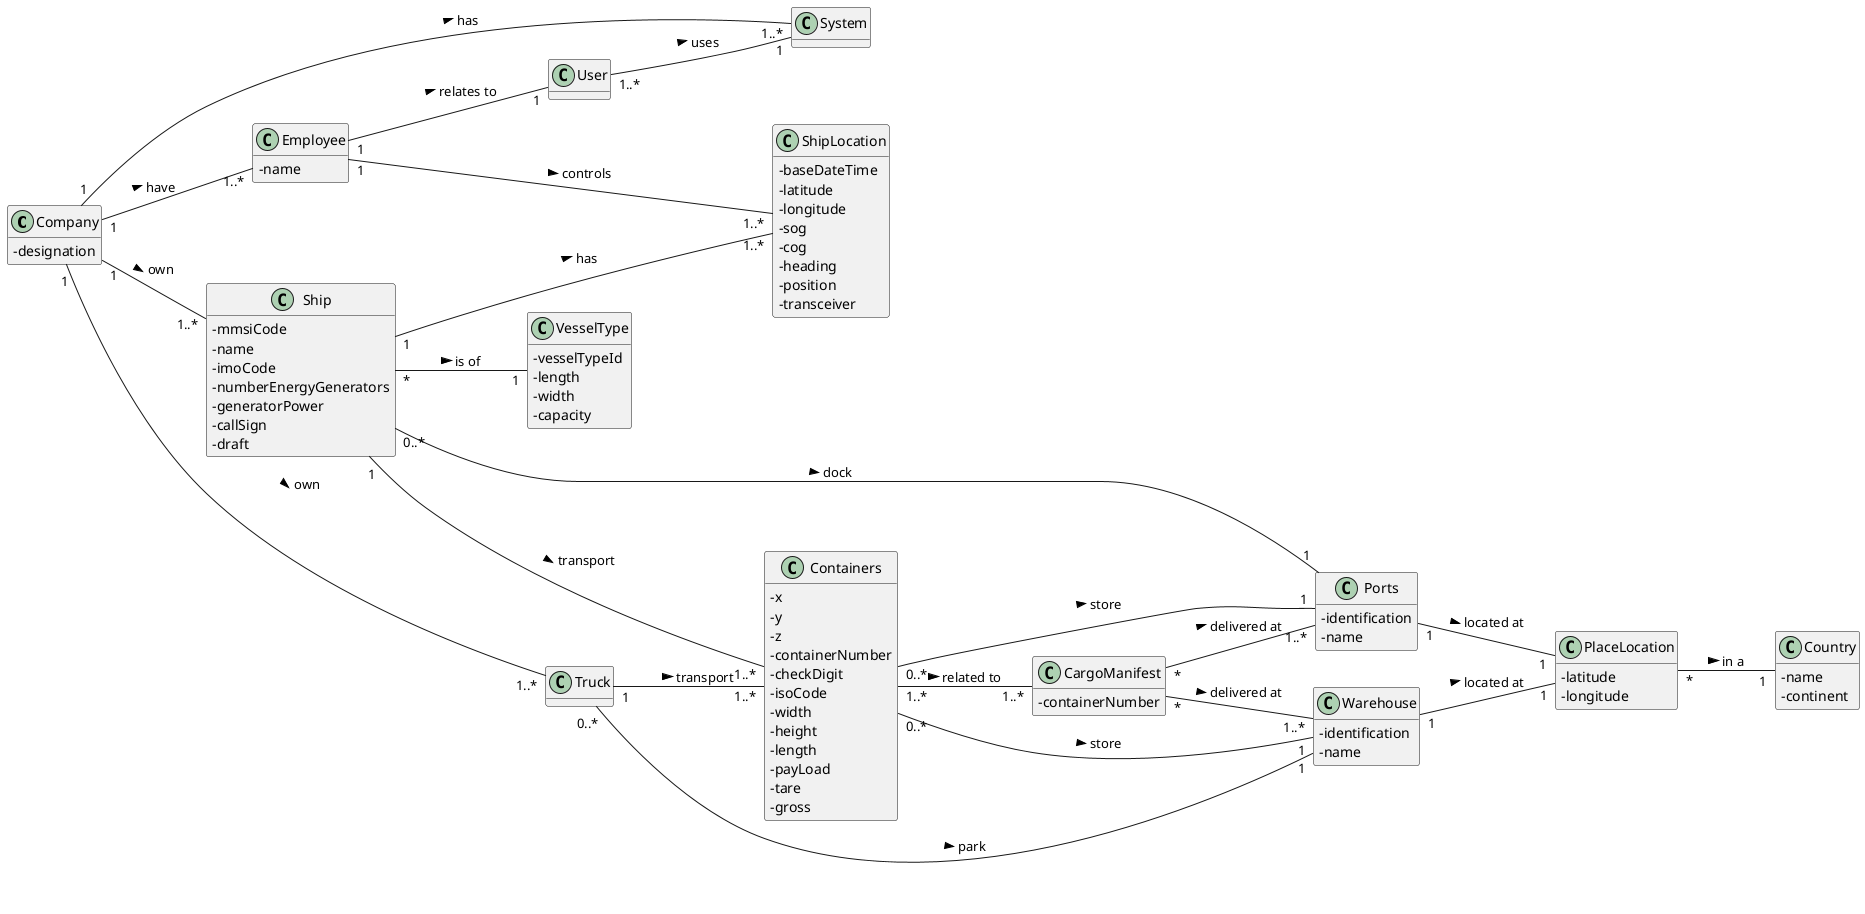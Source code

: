 @startuml
'https://plantuml.com/class-diagram

hide methods
left to right direction
skinparam classAttributeIconSize 0

class Company {
-designation
}

class Employee {
-name
}

class Containers {
-x
-y
-z
-containerNumber
-checkDigit
-isoCode
-width
-height
-length
-payLoad
-tare
-gross
}

class CargoManifest {
-containerNumber
}

class Ship {
-mmsiCode
-name
-imoCode
-numberEnergyGenerators
-generatorPower
-callSign
-draft
}

class VesselType {
-vesselTypeId
-length
-width
-capacity
}

class Ports {
-identification
-name
}

class Truck {

}

class Warehouse {
-identification
-name
}

class Country {
-name
-continent
}

class PlaceLocation {
-latitude
-longitude
}

class ShipLocation {
-baseDateTime
-latitude
-longitude
-sog
-cog
-heading
-position
-transceiver
}

CargoManifest "*" -- "1..*" Ports : delivered at >
CargoManifest "*" -- "1..*" Warehouse : delivered at >

Company "1"--"1..*" Ship: own >
Company "1" -- "1..*" System : has >
Company "1"--"1..*" Employee: have >
Company "1"--"1..*" Truck: own >

Containers "1..*"--"1..*" CargoManifest: related to >
Containers "0..*"--"1" Ports: store >
Containers "0..*"--"1" Warehouse: store >

PlaceLocation "*" -- "1" Country : in a >

Ports "1" -- "1" PlaceLocation : located at >

Ship "1"---"1..*" Containers : transport >
Ship "0..*"--"1" Ports: dock >
Ship "1" -- "1..*" ShipLocation : has >
Ship "*" -- "1" VesselType : is of >

Employee "1" --- "1..*" ShipLocation : controls >
Employee "1" -- "1" User : relates to >

Truck "1"--"1..*" Containers : transport >
Truck "0..*"--"1" Warehouse: park >

User "1..*" -- "1" System : uses >

Warehouse "1" -- "1" PlaceLocation : located at >





@enduml